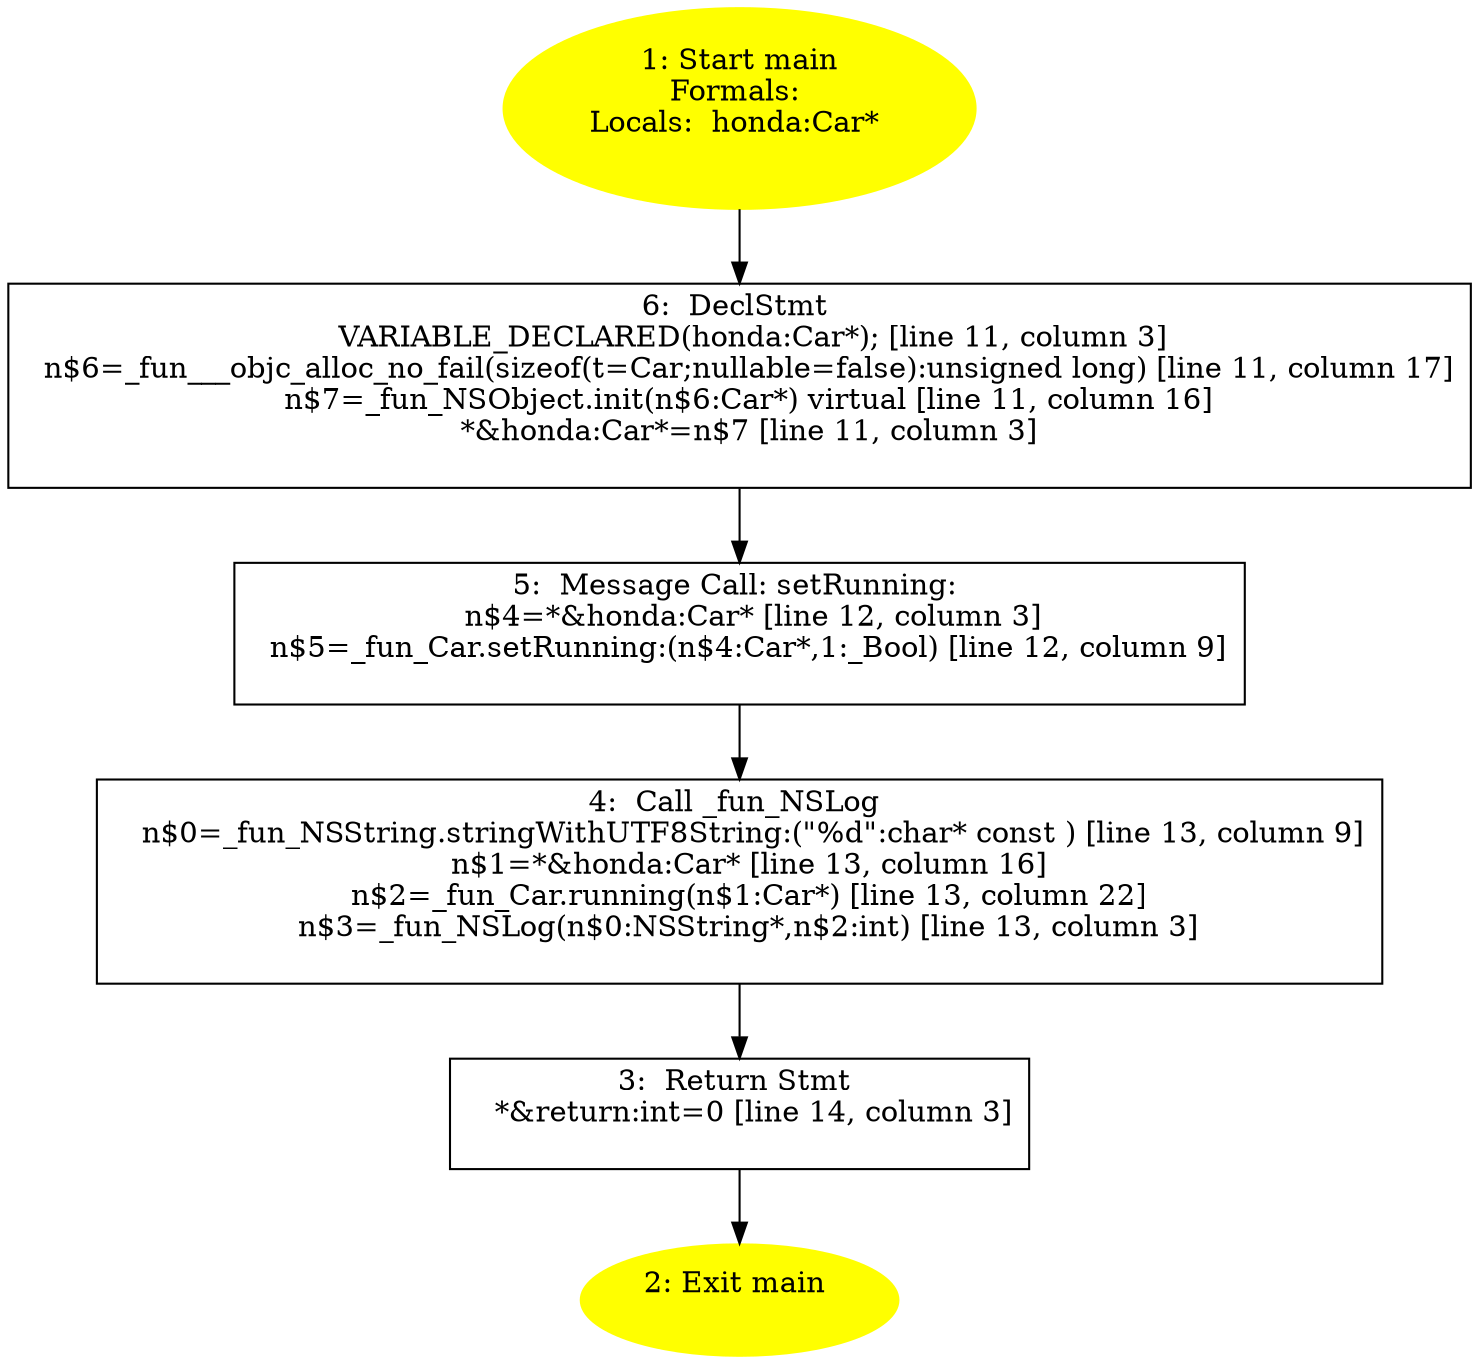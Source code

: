 /* @generated */
digraph cfg {
"main.fad58de7366495db_1" [label="1: Start main\nFormals: \nLocals:  honda:Car* \n  " color=yellow style=filled]
	

	 "main.fad58de7366495db_1" -> "main.fad58de7366495db_6" ;
"main.fad58de7366495db_2" [label="2: Exit main \n  " color=yellow style=filled]
	

"main.fad58de7366495db_3" [label="3:  Return Stmt \n   *&return:int=0 [line 14, column 3]\n " shape="box"]
	

	 "main.fad58de7366495db_3" -> "main.fad58de7366495db_2" ;
"main.fad58de7366495db_4" [label="4:  Call _fun_NSLog \n   n$0=_fun_NSString.stringWithUTF8String:(\"%d\":char* const ) [line 13, column 9]\n  n$1=*&honda:Car* [line 13, column 16]\n  n$2=_fun_Car.running(n$1:Car*) [line 13, column 22]\n  n$3=_fun_NSLog(n$0:NSString*,n$2:int) [line 13, column 3]\n " shape="box"]
	

	 "main.fad58de7366495db_4" -> "main.fad58de7366495db_3" ;
"main.fad58de7366495db_5" [label="5:  Message Call: setRunning: \n   n$4=*&honda:Car* [line 12, column 3]\n  n$5=_fun_Car.setRunning:(n$4:Car*,1:_Bool) [line 12, column 9]\n " shape="box"]
	

	 "main.fad58de7366495db_5" -> "main.fad58de7366495db_4" ;
"main.fad58de7366495db_6" [label="6:  DeclStmt \n   VARIABLE_DECLARED(honda:Car*); [line 11, column 3]\n  n$6=_fun___objc_alloc_no_fail(sizeof(t=Car;nullable=false):unsigned long) [line 11, column 17]\n  n$7=_fun_NSObject.init(n$6:Car*) virtual [line 11, column 16]\n  *&honda:Car*=n$7 [line 11, column 3]\n " shape="box"]
	

	 "main.fad58de7366495db_6" -> "main.fad58de7366495db_5" ;
}
